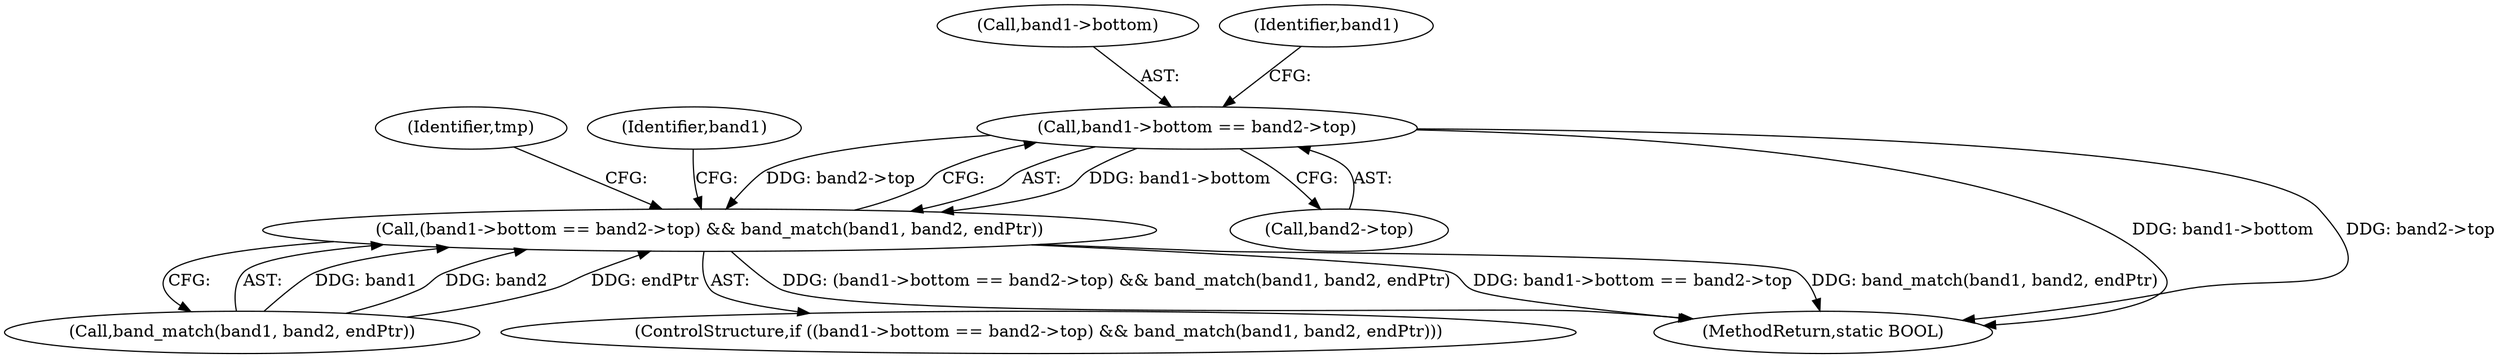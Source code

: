digraph "0_FreeRDP_fc80ab45621bd966f70594c0b7393ec005a94007_1@pointer" {
"1000152" [label="(Call,band1->bottom == band2->top)"];
"1000151" [label="(Call,(band1->bottom == band2->top) && band_match(band1, band2, endPtr))"];
"1000151" [label="(Call,(band1->bottom == band2->top) && band_match(band1, band2, endPtr))"];
"1000150" [label="(ControlStructure,if ((band1->bottom == band2->top) && band_match(band1, band2, endPtr)))"];
"1000165" [label="(Identifier,tmp)"];
"1000153" [label="(Call,band1->bottom)"];
"1000156" [label="(Call,band2->top)"];
"1000266" [label="(MethodReturn,static BOOL)"];
"1000209" [label="(Identifier,band1)"];
"1000160" [label="(Identifier,band1)"];
"1000152" [label="(Call,band1->bottom == band2->top)"];
"1000159" [label="(Call,band_match(band1, band2, endPtr))"];
"1000152" -> "1000151"  [label="AST: "];
"1000152" -> "1000156"  [label="CFG: "];
"1000153" -> "1000152"  [label="AST: "];
"1000156" -> "1000152"  [label="AST: "];
"1000160" -> "1000152"  [label="CFG: "];
"1000151" -> "1000152"  [label="CFG: "];
"1000152" -> "1000266"  [label="DDG: band1->bottom"];
"1000152" -> "1000266"  [label="DDG: band2->top"];
"1000152" -> "1000151"  [label="DDG: band1->bottom"];
"1000152" -> "1000151"  [label="DDG: band2->top"];
"1000151" -> "1000150"  [label="AST: "];
"1000151" -> "1000159"  [label="CFG: "];
"1000159" -> "1000151"  [label="AST: "];
"1000165" -> "1000151"  [label="CFG: "];
"1000209" -> "1000151"  [label="CFG: "];
"1000151" -> "1000266"  [label="DDG: band_match(band1, band2, endPtr)"];
"1000151" -> "1000266"  [label="DDG: (band1->bottom == band2->top) && band_match(band1, band2, endPtr)"];
"1000151" -> "1000266"  [label="DDG: band1->bottom == band2->top"];
"1000159" -> "1000151"  [label="DDG: band1"];
"1000159" -> "1000151"  [label="DDG: band2"];
"1000159" -> "1000151"  [label="DDG: endPtr"];
}
